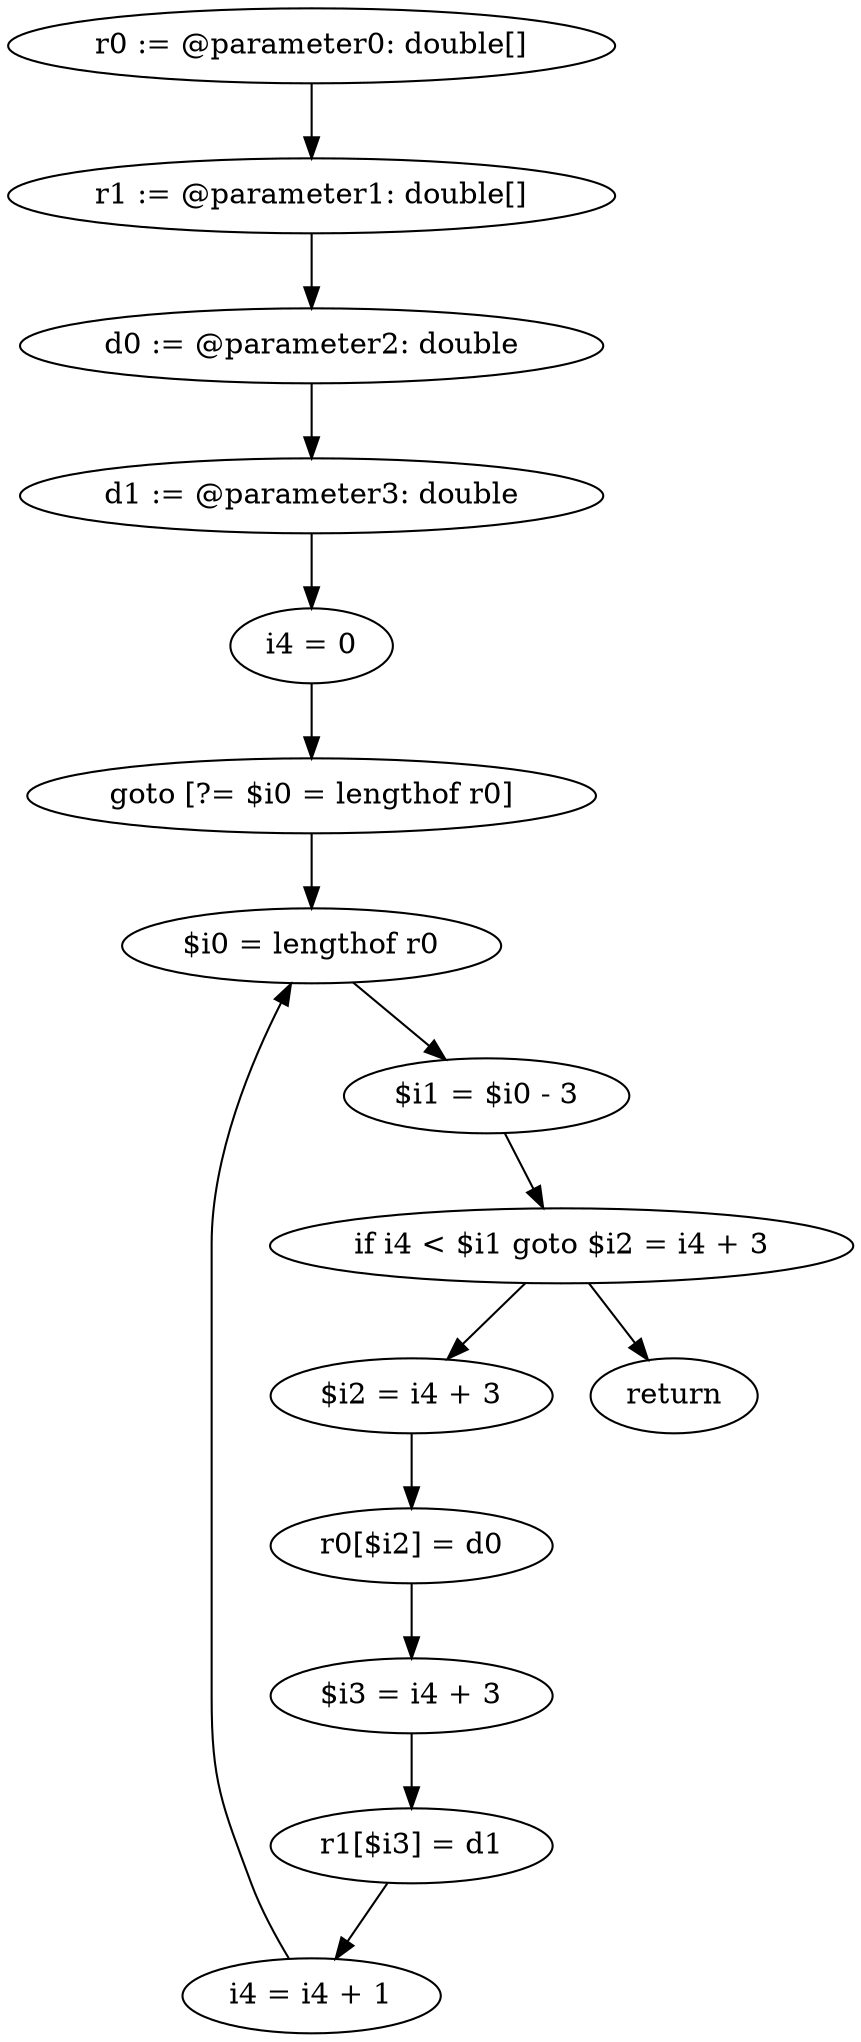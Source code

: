 digraph "unitGraph" {
    "r0 := @parameter0: double[]"
    "r1 := @parameter1: double[]"
    "d0 := @parameter2: double"
    "d1 := @parameter3: double"
    "i4 = 0"
    "goto [?= $i0 = lengthof r0]"
    "$i2 = i4 + 3"
    "r0[$i2] = d0"
    "$i3 = i4 + 3"
    "r1[$i3] = d1"
    "i4 = i4 + 1"
    "$i0 = lengthof r0"
    "$i1 = $i0 - 3"
    "if i4 < $i1 goto $i2 = i4 + 3"
    "return"
    "r0 := @parameter0: double[]"->"r1 := @parameter1: double[]";
    "r1 := @parameter1: double[]"->"d0 := @parameter2: double";
    "d0 := @parameter2: double"->"d1 := @parameter3: double";
    "d1 := @parameter3: double"->"i4 = 0";
    "i4 = 0"->"goto [?= $i0 = lengthof r0]";
    "goto [?= $i0 = lengthof r0]"->"$i0 = lengthof r0";
    "$i2 = i4 + 3"->"r0[$i2] = d0";
    "r0[$i2] = d0"->"$i3 = i4 + 3";
    "$i3 = i4 + 3"->"r1[$i3] = d1";
    "r1[$i3] = d1"->"i4 = i4 + 1";
    "i4 = i4 + 1"->"$i0 = lengthof r0";
    "$i0 = lengthof r0"->"$i1 = $i0 - 3";
    "$i1 = $i0 - 3"->"if i4 < $i1 goto $i2 = i4 + 3";
    "if i4 < $i1 goto $i2 = i4 + 3"->"return";
    "if i4 < $i1 goto $i2 = i4 + 3"->"$i2 = i4 + 3";
}
